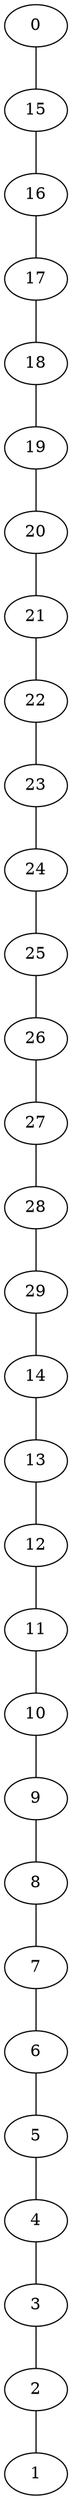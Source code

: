 graph DFS_I_grafoMalla_15_2  {
0;
15;
16;
17;
18;
19;
20;
21;
22;
23;
24;
25;
26;
27;
28;
29;
14;
13;
12;
11;
10;
9;
8;
7;
6;
5;
4;
3;
2;
1;
0 -- 15;
15 -- 16;
16 -- 17;
17 -- 18;
18 -- 19;
19 -- 20;
20 -- 21;
21 -- 22;
22 -- 23;
23 -- 24;
24 -- 25;
25 -- 26;
26 -- 27;
27 -- 28;
28 -- 29;
29 -- 14;
14 -- 13;
13 -- 12;
12 -- 11;
11 -- 10;
10 -- 9;
9 -- 8;
8 -- 7;
7 -- 6;
6 -- 5;
5 -- 4;
4 -- 3;
3 -- 2;
2 -- 1;
}